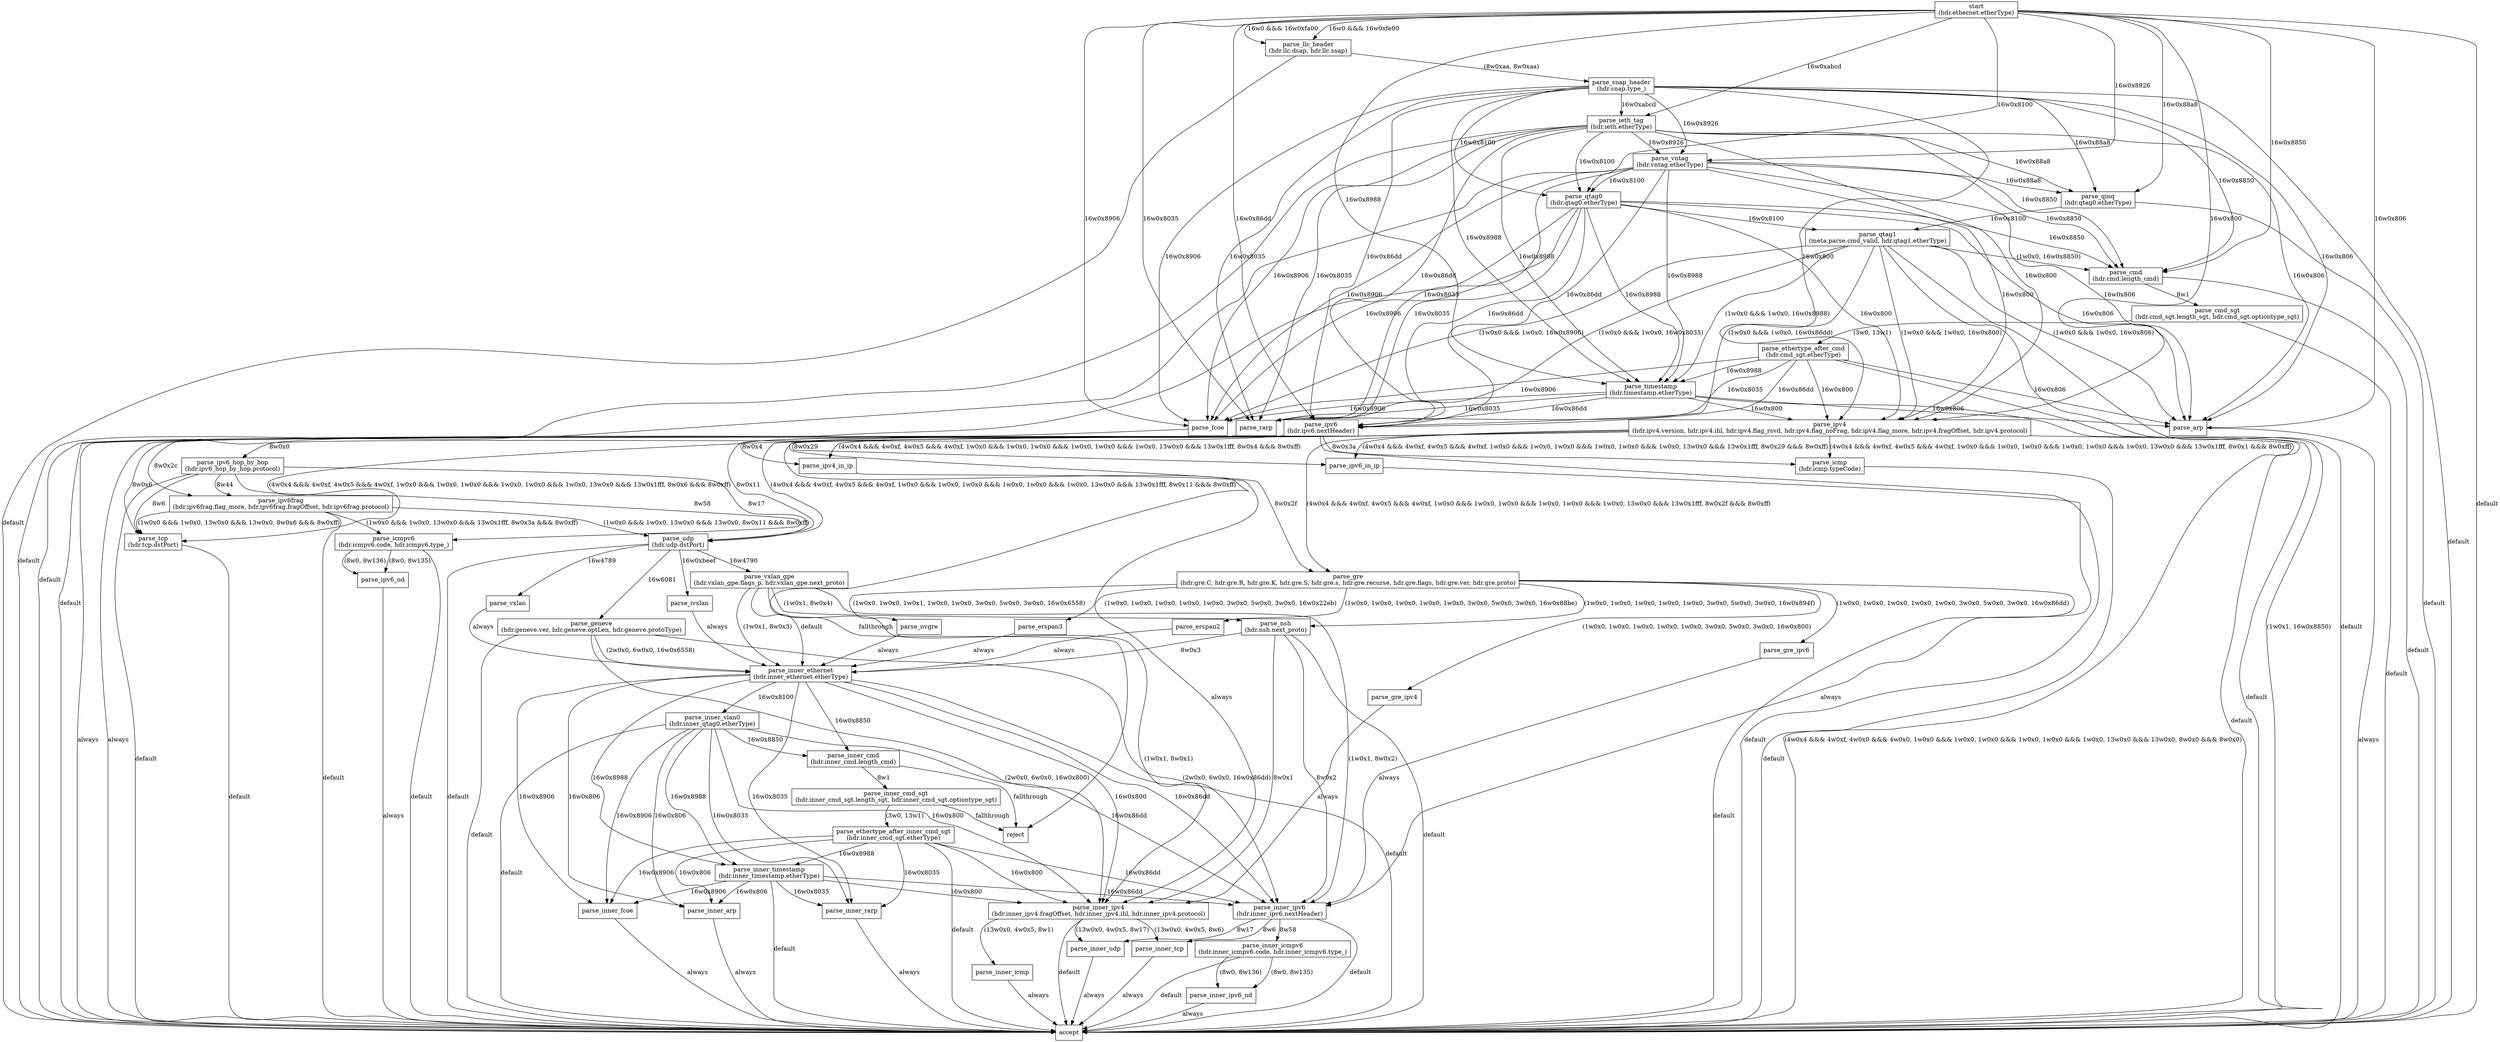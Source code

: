 digraph ParserImpl{
parse_arp [shape=rectangle,label="parse_arp"]
parse_cmd [shape=rectangle,label="parse_cmd
(hdr.cmd.length_cmd)"]
parse_cmd_sgt [shape=rectangle,label="parse_cmd_sgt
(hdr.cmd_sgt.length_sgt, hdr.cmd_sgt.optiontype_sgt)"]
parse_erspan2 [shape=rectangle,label="parse_erspan2"]
parse_erspan3 [shape=rectangle,label="parse_erspan3"]
parse_ethertype_after_cmd [shape=rectangle,label="parse_ethertype_after_cmd
(hdr.cmd_sgt.etherType)"]
parse_ethertype_after_inner_cmd_sgt [shape=rectangle,label="parse_ethertype_after_inner_cmd_sgt
(hdr.inner_cmd_sgt.etherType)"]
parse_fcoe [shape=rectangle,label="parse_fcoe"]
parse_geneve [shape=rectangle,label="parse_geneve
(hdr.geneve.ver, hdr.geneve.optLen, hdr.geneve.protoType)"]
parse_gre [shape=rectangle,label="parse_gre
(hdr.gre.C, hdr.gre.R, hdr.gre.K, hdr.gre.S, hdr.gre.s, hdr.gre.recurse, hdr.gre.flags, hdr.gre.ver, hdr.gre.proto)"]
parse_gre_ipv4 [shape=rectangle,label="parse_gre_ipv4"]
parse_gre_ipv6 [shape=rectangle,label="parse_gre_ipv6"]
parse_icmp [shape=rectangle,label="parse_icmp
(hdr.icmp.typeCode)"]
parse_icmpv6 [shape=rectangle,label="parse_icmpv6
(hdr.icmpv6.code, hdr.icmpv6.type_)"]
parse_ieth_tag [shape=rectangle,label="parse_ieth_tag
(hdr.ieth.etherType)"]
parse_inner_arp [shape=rectangle,label="parse_inner_arp"]
parse_inner_cmd [shape=rectangle,label="parse_inner_cmd
(hdr.inner_cmd.length_cmd)"]
parse_inner_cmd_sgt [shape=rectangle,label="parse_inner_cmd_sgt
(hdr.inner_cmd_sgt.length_sgt, hdr.inner_cmd_sgt.optiontype_sgt)"]
parse_inner_ethernet [shape=rectangle,label="parse_inner_ethernet
(hdr.inner_ethernet.etherType)"]
parse_inner_fcoe [shape=rectangle,label="parse_inner_fcoe"]
parse_inner_icmp [shape=rectangle,label="parse_inner_icmp"]
parse_inner_icmpv6 [shape=rectangle,label="parse_inner_icmpv6
(hdr.inner_icmpv6.code, hdr.inner_icmpv6.type_)"]
parse_inner_ipv4 [shape=rectangle,label="parse_inner_ipv4
(hdr.inner_ipv4.fragOffset, hdr.inner_ipv4.ihl, hdr.inner_ipv4.protocol)"]
parse_inner_ipv6 [shape=rectangle,label="parse_inner_ipv6
(hdr.inner_ipv6.nextHeader)"]
parse_inner_ipv6_nd [shape=rectangle,label="parse_inner_ipv6_nd"]
parse_inner_rarp [shape=rectangle,label="parse_inner_rarp"]
parse_inner_tcp [shape=rectangle,label="parse_inner_tcp"]
parse_inner_timestamp [shape=rectangle,label="parse_inner_timestamp
(hdr.inner_timestamp.etherType)"]
parse_inner_udp [shape=rectangle,label="parse_inner_udp"]
parse_inner_vlan0 [shape=rectangle,label="parse_inner_vlan0
(hdr.inner_qtag0.etherType)"]
parse_ipv4 [shape=rectangle,label="parse_ipv4
(hdr.ipv4.version, hdr.ipv4.ihl, hdr.ipv4.flag_rsvd, hdr.ipv4.flag_noFrag, hdr.ipv4.flag_more, hdr.ipv4.fragOffset, hdr.ipv4.protocol)"]
parse_ipv4_in_ip [shape=rectangle,label="parse_ipv4_in_ip"]
parse_ipv6 [shape=rectangle,label="parse_ipv6
(hdr.ipv6.nextHeader)"]
parse_ipv6_hop_by_hop [shape=rectangle,label="parse_ipv6_hop_by_hop
(hdr.ipv6_hop_by_hop.protocol)"]
parse_ipv6_in_ip [shape=rectangle,label="parse_ipv6_in_ip"]
parse_ipv6_nd [shape=rectangle,label="parse_ipv6_nd"]
parse_ipv6frag [shape=rectangle,label="parse_ipv6frag
(hdr.ipv6frag.flag_more, hdr.ipv6frag.fragOffset, hdr.ipv6frag.protocol)"]
parse_ivxlan [shape=rectangle,label="parse_ivxlan"]
parse_llc_header [shape=rectangle,label="parse_llc_header
(hdr.llc.dsap, hdr.llc.ssap)"]
parse_nsh [shape=rectangle,label="parse_nsh
(hdr.nsh.next_proto)"]
parse_nvgre [shape=rectangle,label="parse_nvgre"]
parse_qinq [shape=rectangle,label="parse_qinq
(hdr.qtag0.etherType)"]
parse_qtag0 [shape=rectangle,label="parse_qtag0
(hdr.qtag0.etherType)"]
parse_qtag1 [shape=rectangle,label="parse_qtag1
(meta.parse.cmd_valid, hdr.qtag1.etherType)"]
parse_rarp [shape=rectangle,label="parse_rarp"]
parse_snap_header [shape=rectangle,label="parse_snap_header
(hdr.snap.type_)"]
parse_tcp [shape=rectangle,label="parse_tcp
(hdr.tcp.dstPort)"]
parse_timestamp [shape=rectangle,label="parse_timestamp
(hdr.timestamp.etherType)"]
parse_udp [shape=rectangle,label="parse_udp
(hdr.udp.dstPort)"]
parse_vntag [shape=rectangle,label="parse_vntag
(hdr.vntag.etherType)"]
parse_vxlan [shape=rectangle,label="parse_vxlan"]
parse_vxlan_gpe [shape=rectangle,label="parse_vxlan_gpe
(hdr.vxlan_gpe.flags_p, hdr.vxlan_gpe.next_proto)"]
start [shape=rectangle,label="start
(hdr.ethernet.etherType)"]
accept [shape=rectangle,label="accept"]
reject [shape=rectangle,label="reject"]
parse_arp -> accept [label="always"]
parse_cmd -> parse_cmd_sgt [label="8w1"]
parse_cmd -> accept [label="default"]
parse_cmd_sgt -> parse_ethertype_after_cmd [label="(3w0, 13w1)"]
parse_cmd_sgt -> accept [label="default"]
parse_erspan2 -> parse_inner_ethernet [label="always"]
parse_erspan3 -> parse_inner_ethernet [label="always"]
parse_ethertype_after_cmd -> parse_timestamp [label="16w0x8988"]
parse_ethertype_after_cmd -> parse_ipv4 [label="16w0x800"]
parse_ethertype_after_cmd -> parse_ipv6 [label="16w0x86dd"]
parse_ethertype_after_cmd -> parse_arp [label="16w0x806"]
parse_ethertype_after_cmd -> parse_rarp [label="16w0x8035"]
parse_ethertype_after_cmd -> parse_fcoe [label="16w0x8906"]
parse_ethertype_after_cmd -> accept [label="default"]
parse_ethertype_after_inner_cmd_sgt -> parse_inner_timestamp [label="16w0x8988"]
parse_ethertype_after_inner_cmd_sgt -> parse_inner_ipv4 [label="16w0x800"]
parse_ethertype_after_inner_cmd_sgt -> parse_inner_ipv6 [label="16w0x86dd"]
parse_ethertype_after_inner_cmd_sgt -> parse_inner_arp [label="16w0x806"]
parse_ethertype_after_inner_cmd_sgt -> parse_inner_rarp [label="16w0x8035"]
parse_ethertype_after_inner_cmd_sgt -> parse_inner_fcoe [label="16w0x8906"]
parse_ethertype_after_inner_cmd_sgt -> accept [label="default"]
parse_fcoe -> accept [label="always"]
parse_geneve -> parse_inner_ethernet [label="(2w0x0, 6w0x0, 16w0x6558)"]
parse_geneve -> parse_inner_ipv4 [label="(2w0x0, 6w0x0, 16w0x800)"]
parse_geneve -> parse_inner_ipv6 [label="(2w0x0, 6w0x0, 16w0x86dd)"]
parse_geneve -> accept [label="default"]
parse_gre -> parse_gre_ipv4 [label="(1w0x0, 1w0x0, 1w0x0, 1w0x0, 1w0x0, 3w0x0, 5w0x0, 3w0x0, 16w0x800)"]
parse_gre -> parse_gre_ipv6 [label="(1w0x0, 1w0x0, 1w0x0, 1w0x0, 1w0x0, 3w0x0, 5w0x0, 3w0x0, 16w0x86dd)"]
parse_gre -> parse_nvgre [label="(1w0x0, 1w0x0, 1w0x1, 1w0x0, 1w0x0, 3w0x0, 5w0x0, 3w0x0, 16w0x6558)"]
parse_gre -> parse_erspan2 [label="(1w0x0, 1w0x0, 1w0x0, 1w0x0, 1w0x0, 3w0x0, 5w0x0, 3w0x0, 16w0x88be)"]
parse_gre -> parse_erspan3 [label="(1w0x0, 1w0x0, 1w0x0, 1w0x0, 1w0x0, 3w0x0, 5w0x0, 3w0x0, 16w0x22eb)"]
parse_gre -> parse_nsh [label="(1w0x0, 1w0x0, 1w0x0, 1w0x0, 1w0x0, 3w0x0, 5w0x0, 3w0x0, 16w0x894f)"]
parse_gre -> accept [label="default"]
parse_gre_ipv4 -> parse_inner_ipv4 [label="always"]
parse_gre_ipv6 -> parse_inner_ipv6 [label="always"]
parse_icmp -> accept [label="default"]
parse_icmpv6 -> parse_ipv6_nd [label="(8w0, 8w135)"]
parse_icmpv6 -> parse_ipv6_nd [label="(8w0, 8w136)"]
parse_icmpv6 -> accept [label="default"]
parse_ieth_tag -> parse_vntag [label="16w0x8926"]
parse_ieth_tag -> parse_qtag0 [label="16w0x8100"]
parse_ieth_tag -> parse_qinq [label="16w0x88a8"]
parse_ieth_tag -> parse_cmd [label="16w0x8850"]
parse_ieth_tag -> parse_timestamp [label="16w0x8988"]
parse_ieth_tag -> parse_ipv4 [label="16w0x800"]
parse_ieth_tag -> parse_ipv6 [label="16w0x86dd"]
parse_ieth_tag -> parse_arp [label="16w0x806"]
parse_ieth_tag -> parse_rarp [label="16w0x8035"]
parse_ieth_tag -> parse_fcoe [label="16w0x8906"]
parse_ieth_tag -> accept [label="default"]
parse_inner_arp -> accept [label="always"]
parse_inner_cmd -> parse_inner_cmd_sgt [label="8w1"]
parse_inner_cmd -> reject [label="fallthrough"]
parse_inner_cmd_sgt -> parse_ethertype_after_inner_cmd_sgt [label="(3w0, 13w1)"]
parse_inner_cmd_sgt -> reject [label="fallthrough"]
parse_inner_ethernet -> parse_inner_vlan0 [label="16w0x8100"]
parse_inner_ethernet -> parse_inner_cmd [label="16w0x8850"]
parse_inner_ethernet -> parse_inner_timestamp [label="16w0x8988"]
parse_inner_ethernet -> parse_inner_ipv4 [label="16w0x800"]
parse_inner_ethernet -> parse_inner_ipv6 [label="16w0x86dd"]
parse_inner_ethernet -> parse_inner_arp [label="16w0x806"]
parse_inner_ethernet -> parse_inner_rarp [label="16w0x8035"]
parse_inner_ethernet -> parse_inner_fcoe [label="16w0x8906"]
parse_inner_ethernet -> accept [label="default"]
parse_inner_fcoe -> accept [label="always"]
parse_inner_icmp -> accept [label="always"]
parse_inner_icmpv6 -> parse_inner_ipv6_nd [label="(8w0, 8w135)"]
parse_inner_icmpv6 -> parse_inner_ipv6_nd [label="(8w0, 8w136)"]
parse_inner_icmpv6 -> accept [label="default"]
parse_inner_ipv4 -> parse_inner_icmp [label="(13w0x0, 4w0x5, 8w1)"]
parse_inner_ipv4 -> parse_inner_tcp [label="(13w0x0, 4w0x5, 8w6)"]
parse_inner_ipv4 -> parse_inner_udp [label="(13w0x0, 4w0x5, 8w17)"]
parse_inner_ipv4 -> accept [label="default"]
parse_inner_ipv6 -> parse_inner_icmpv6 [label="8w58"]
parse_inner_ipv6 -> parse_inner_tcp [label="8w6"]
parse_inner_ipv6 -> parse_inner_udp [label="8w17"]
parse_inner_ipv6 -> accept [label="default"]
parse_inner_ipv6_nd -> accept [label="always"]
parse_inner_rarp -> accept [label="always"]
parse_inner_tcp -> accept [label="always"]
parse_inner_timestamp -> parse_inner_ipv4 [label="16w0x800"]
parse_inner_timestamp -> parse_inner_ipv6 [label="16w0x86dd"]
parse_inner_timestamp -> parse_inner_arp [label="16w0x806"]
parse_inner_timestamp -> parse_inner_rarp [label="16w0x8035"]
parse_inner_timestamp -> parse_inner_fcoe [label="16w0x8906"]
parse_inner_timestamp -> accept [label="default"]
parse_inner_udp -> accept [label="always"]
parse_inner_vlan0 -> parse_inner_cmd [label="16w0x8850"]
parse_inner_vlan0 -> parse_inner_timestamp [label="16w0x8988"]
parse_inner_vlan0 -> parse_inner_ipv4 [label="16w0x800"]
parse_inner_vlan0 -> parse_inner_ipv6 [label="16w0x86dd"]
parse_inner_vlan0 -> parse_inner_arp [label="16w0x806"]
parse_inner_vlan0 -> parse_inner_rarp [label="16w0x8035"]
parse_inner_vlan0 -> parse_inner_fcoe [label="16w0x8906"]
parse_inner_vlan0 -> accept [label="default"]
parse_ipv4 -> parse_gre [label="(4w0x4 &&& 4w0xf, 4w0x5 &&& 4w0xf, 1w0x0 &&& 1w0x0, 1w0x0 &&& 1w0x0, 1w0x0 &&& 1w0x0, 13w0x0 &&& 13w0x1fff, 8w0x2f &&& 8w0xff)"]
parse_ipv4 -> parse_ipv4_in_ip [label="(4w0x4 &&& 4w0xf, 4w0x5 &&& 4w0xf, 1w0x0 &&& 1w0x0, 1w0x0 &&& 1w0x0, 1w0x0 &&& 1w0x0, 13w0x0 &&& 13w0x1fff, 8w0x4 &&& 8w0xff)"]
parse_ipv4 -> parse_ipv6_in_ip [label="(4w0x4 &&& 4w0xf, 4w0x5 &&& 4w0xf, 1w0x0 &&& 1w0x0, 1w0x0 &&& 1w0x0, 1w0x0 &&& 1w0x0, 13w0x0 &&& 13w0x1fff, 8w0x29 &&& 8w0xff)"]
parse_ipv4 -> parse_udp [label="(4w0x4 &&& 4w0xf, 4w0x5 &&& 4w0xf, 1w0x0 &&& 1w0x0, 1w0x0 &&& 1w0x0, 1w0x0 &&& 1w0x0, 13w0x0 &&& 13w0x1fff, 8w0x11 &&& 8w0xff)"]
parse_ipv4 -> parse_icmp [label="(4w0x4 &&& 4w0xf, 4w0x5 &&& 4w0xf, 1w0x0 &&& 1w0x0, 1w0x0 &&& 1w0x0, 1w0x0 &&& 1w0x0, 13w0x0 &&& 13w0x1fff, 8w0x1 &&& 8w0xff)"]
parse_ipv4 -> parse_tcp [label="(4w0x4 &&& 4w0xf, 4w0x5 &&& 4w0xf, 1w0x0 &&& 1w0x0, 1w0x0 &&& 1w0x0, 1w0x0 &&& 1w0x0, 13w0x0 &&& 13w0x1fff, 8w0x6 &&& 8w0xff)"]
parse_ipv4 -> accept [label="(4w0x4 &&& 4w0xf, 4w0x0 &&& 4w0x0, 1w0x0 &&& 1w0x0, 1w0x0 &&& 1w0x0, 1w0x0 &&& 1w0x0, 13w0x0 &&& 13w0x0, 8w0x0 &&& 8w0x0)"]
parse_ipv4 -> reject [label="fallthrough"]
parse_ipv4_in_ip -> parse_inner_ipv4 [label="always"]
parse_ipv6 -> parse_tcp [label="8w0x6"]
parse_ipv6 -> parse_udp [label="8w0x11"]
parse_ipv6 -> parse_icmp [label="8w0x3a"]
parse_ipv6 -> parse_gre [label="8w0x2f"]
parse_ipv6 -> parse_ipv4_in_ip [label="8w0x4"]
parse_ipv6 -> parse_ipv6_in_ip [label="8w0x29"]
parse_ipv6 -> parse_ipv6_hop_by_hop [label="8w0x0"]
parse_ipv6 -> parse_ipv6frag [label="8w0x2c"]
parse_ipv6 -> accept [label="default"]
parse_ipv6_hop_by_hop -> parse_icmpv6 [label="8w58"]
parse_ipv6_hop_by_hop -> parse_udp [label="8w17"]
parse_ipv6_hop_by_hop -> parse_tcp [label="8w6"]
parse_ipv6_hop_by_hop -> parse_ipv6frag [label="8w44"]
parse_ipv6_hop_by_hop -> accept [label="default"]
parse_ipv6_in_ip -> parse_inner_ipv6 [label="always"]
parse_ipv6_nd -> accept [label="always"]
parse_ipv6frag -> parse_icmpv6 [label="(1w0x0 &&& 1w0x0, 13w0x0 &&& 13w0x1fff, 8w0x3a &&& 8w0xff)"]
parse_ipv6frag -> parse_udp [label="(1w0x0 &&& 1w0x0, 13w0x0 &&& 13w0x0, 8w0x11 &&& 8w0xff)"]
parse_ipv6frag -> parse_tcp [label="(1w0x0 &&& 1w0x0, 13w0x0 &&& 13w0x0, 8w0x6 &&& 8w0xff)"]
parse_ipv6frag -> accept [label="default"]
parse_ivxlan -> parse_inner_ethernet [label="always"]
parse_llc_header -> parse_snap_header [label="(8w0xaa, 8w0xaa)"]
parse_llc_header -> accept [label="default"]
parse_nsh -> parse_inner_ipv4 [label="8w0x1"]
parse_nsh -> parse_inner_ipv6 [label="8w0x2"]
parse_nsh -> parse_inner_ethernet [label="8w0x3"]
parse_nsh -> accept [label="default"]
parse_nvgre -> parse_inner_ethernet [label="always"]
parse_qinq -> parse_qtag1 [label="16w0x8100"]
parse_qinq -> accept [label="default"]
parse_qtag0 -> parse_cmd [label="16w0x8850"]
parse_qtag0 -> parse_qtag1 [label="16w0x8100"]
parse_qtag0 -> parse_timestamp [label="16w0x8988"]
parse_qtag0 -> parse_ipv4 [label="16w0x800"]
parse_qtag0 -> parse_ipv6 [label="16w0x86dd"]
parse_qtag0 -> parse_arp [label="16w0x806"]
parse_qtag0 -> parse_rarp [label="16w0x8035"]
parse_qtag0 -> parse_fcoe [label="16w0x8906"]
parse_qtag0 -> accept [label="default"]
parse_qtag1 -> accept [label="(1w0x1, 16w0x8850)"]
parse_qtag1 -> parse_cmd [label="(1w0x0, 16w0x8850)"]
parse_qtag1 -> parse_timestamp [label="(1w0x0 &&& 1w0x0, 16w0x8988)"]
parse_qtag1 -> parse_ipv4 [label="(1w0x0 &&& 1w0x0, 16w0x800)"]
parse_qtag1 -> parse_ipv6 [label="(1w0x0 &&& 1w0x0, 16w0x86dd)"]
parse_qtag1 -> parse_arp [label="(1w0x0 &&& 1w0x0, 16w0x806)"]
parse_qtag1 -> parse_rarp [label="(1w0x0 &&& 1w0x0, 16w0x8035)"]
parse_qtag1 -> parse_fcoe [label="(1w0x0 &&& 1w0x0, 16w0x8906)"]
parse_qtag1 -> accept [label="default"]
parse_rarp -> accept [label="always"]
parse_snap_header -> parse_ieth_tag [label="16w0xabcd"]
parse_snap_header -> parse_vntag [label="16w0x8926"]
parse_snap_header -> parse_qtag0 [label="16w0x8100"]
parse_snap_header -> parse_qinq [label="16w0x88a8"]
parse_snap_header -> parse_cmd [label="16w0x8850"]
parse_snap_header -> parse_timestamp [label="16w0x8988"]
parse_snap_header -> parse_ipv4 [label="16w0x800"]
parse_snap_header -> parse_ipv6 [label="16w0x86dd"]
parse_snap_header -> parse_arp [label="16w0x806"]
parse_snap_header -> parse_rarp [label="16w0x8035"]
parse_snap_header -> parse_fcoe [label="16w0x8906"]
parse_snap_header -> accept [label="default"]
parse_tcp -> accept [label="default"]
parse_timestamp -> parse_ipv4 [label="16w0x800"]
parse_timestamp -> parse_ipv6 [label="16w0x86dd"]
parse_timestamp -> parse_arp [label="16w0x806"]
parse_timestamp -> parse_rarp [label="16w0x8035"]
parse_timestamp -> parse_fcoe [label="16w0x8906"]
parse_timestamp -> accept [label="default"]
parse_udp -> parse_vxlan [label="16w4789"]
parse_udp -> parse_ivxlan [label="16w0xbeef"]
parse_udp -> parse_geneve [label="16w6081"]
parse_udp -> parse_vxlan_gpe [label="16w4790"]
parse_udp -> accept [label="default"]
parse_vntag -> parse_qtag0 [label="16w0x8100"]
parse_vntag -> parse_qinq [label="16w0x88a8"]
parse_vntag -> parse_cmd [label="16w0x8850"]
parse_vntag -> parse_timestamp [label="16w0x8988"]
parse_vntag -> parse_ipv4 [label="16w0x800"]
parse_vntag -> parse_ipv6 [label="16w0x86dd"]
parse_vntag -> parse_arp [label="16w0x806"]
parse_vntag -> parse_rarp [label="16w0x8035"]
parse_vntag -> parse_fcoe [label="16w0x8906"]
parse_vntag -> accept [label="default"]
parse_vxlan -> parse_inner_ethernet [label="always"]
parse_vxlan_gpe -> parse_inner_ipv4 [label="(1w0x1, 8w0x1)"]
parse_vxlan_gpe -> parse_inner_ipv6 [label="(1w0x1, 8w0x2)"]
parse_vxlan_gpe -> parse_inner_ethernet [label="(1w0x1, 8w0x3)"]
parse_vxlan_gpe -> parse_nsh [label="(1w0x1, 8w0x4)"]
parse_vxlan_gpe -> parse_inner_ethernet [label="default"]
start -> parse_llc_header [label="16w0 &&& 16w0xfe00"]
start -> parse_llc_header [label="16w0 &&& 16w0xfa00"]
start -> parse_ieth_tag [label="16w0xabcd"]
start -> parse_vntag [label="16w0x8926"]
start -> parse_qtag0 [label="16w0x8100"]
start -> parse_qinq [label="16w0x88a8"]
start -> parse_cmd [label="16w0x8850"]
start -> parse_timestamp [label="16w0x8988"]
start -> parse_ipv4 [label="16w0x800"]
start -> parse_ipv6 [label="16w0x86dd"]
start -> parse_arp [label="16w0x806"]
start -> parse_rarp [label="16w0x8035"]
start -> parse_fcoe [label="16w0x8906"]
start -> accept [label="default"]
}
